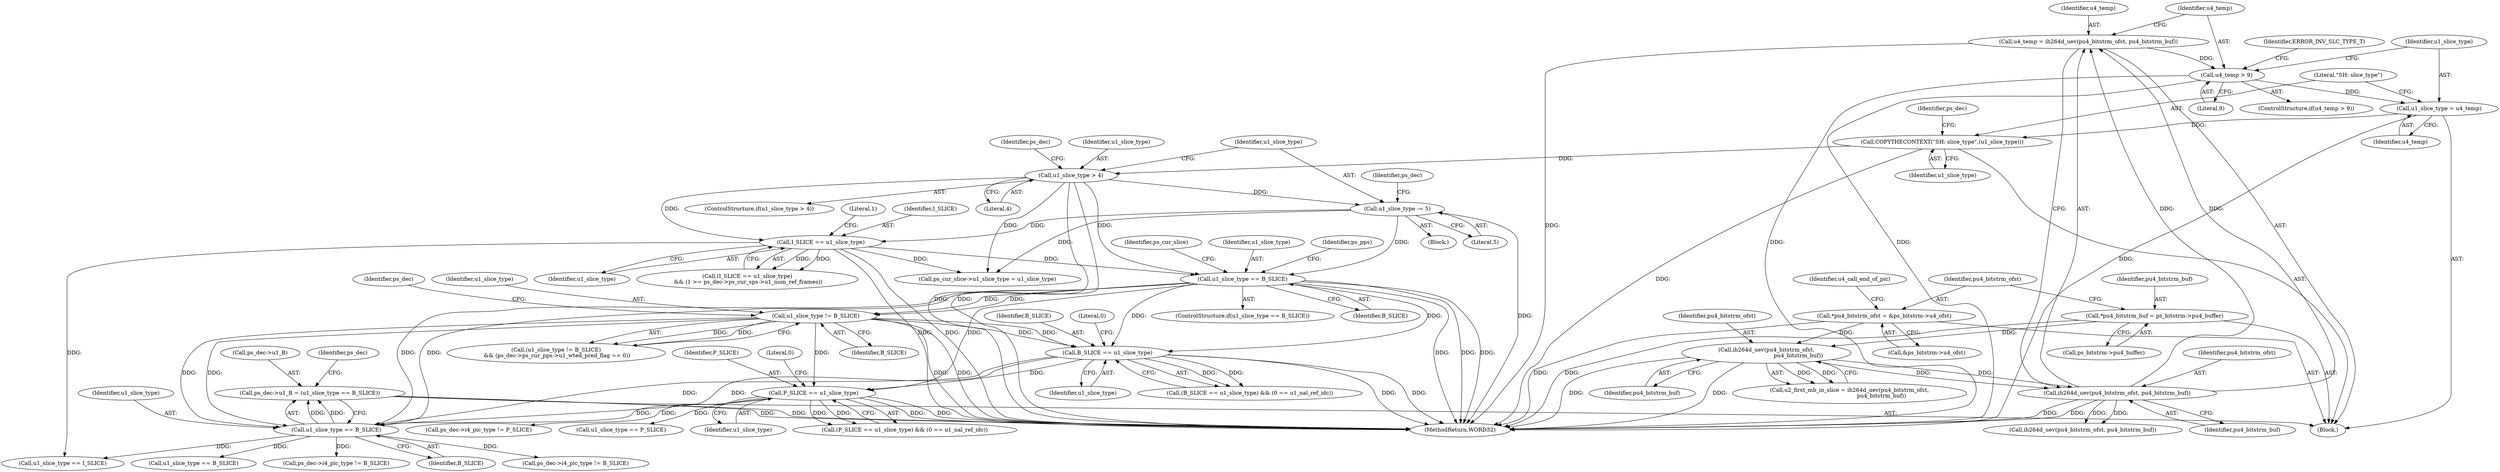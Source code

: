 digraph "0_Android_0b23c81c3dd9ec38f7e6806a3955fed1925541a0_2@pointer" {
"1002300" [label="(Call,ps_dec->u1_B = (u1_slice_type == B_SLICE))"];
"1002304" [label="(Call,u1_slice_type == B_SLICE)"];
"1001861" [label="(Call,P_SLICE == u1_slice_type)"];
"1001846" [label="(Call,B_SLICE == u1_slice_type)"];
"1001549" [label="(Call,u1_slice_type == B_SLICE)"];
"1000290" [label="(Call,u1_slice_type > 4)"];
"1000281" [label="(Call,COPYTHECONTEXT(\"SH: slice_type\",(u1_slice_type)))"];
"1000278" [label="(Call,u1_slice_type = u4_temp)"];
"1000273" [label="(Call,u4_temp > 9)"];
"1000267" [label="(Call,u4_temp = ih264d_uev(pu4_bitstrm_ofst, pu4_bitstrm_buf))"];
"1000269" [label="(Call,ih264d_uev(pu4_bitstrm_ofst, pu4_bitstrm_buf))"];
"1000229" [label="(Call,ih264d_uev(pu4_bitstrm_ofst,\n                                     pu4_bitstrm_buf))"];
"1000201" [label="(Call,*pu4_bitstrm_ofst = &ps_bitstrm->u4_ofst)"];
"1000195" [label="(Call,*pu4_bitstrm_buf = ps_bitstrm->pu4_buffer)"];
"1000294" [label="(Call,u1_slice_type -= 5)"];
"1000339" [label="(Call,I_SLICE == u1_slice_type)"];
"1001770" [label="(Call,u1_slice_type != B_SLICE)"];
"1002441" [label="(Call,ps_dec->i4_pic_type != P_SLICE)"];
"1001548" [label="(ControlStructure,if(u1_slice_type == B_SLICE))"];
"1002589" [label="(MethodReturn,WORD32)"];
"1002306" [label="(Identifier,B_SLICE)"];
"1000268" [label="(Identifier,u4_temp)"];
"1000343" [label="(Literal,1)"];
"1002300" [label="(Call,ps_dec->u1_B = (u1_slice_type == B_SLICE))"];
"1001555" [label="(Identifier,ps_cur_slice)"];
"1000274" [label="(Identifier,u4_temp)"];
"1000283" [label="(Identifier,u1_slice_type)"];
"1000277" [label="(Identifier,ERROR_INV_SLC_TYPE_T)"];
"1000279" [label="(Identifier,u1_slice_type)"];
"1000308" [label="(Identifier,ps_dec)"];
"1001862" [label="(Identifier,P_SLICE)"];
"1000267" [label="(Call,u4_temp = ih264d_uev(pu4_bitstrm_ofst, pu4_bitstrm_buf))"];
"1000410" [label="(Call,ih264d_uev(pu4_bitstrm_ofst, pu4_bitstrm_buf))"];
"1000291" [label="(Identifier,u1_slice_type)"];
"1002305" [label="(Identifier,u1_slice_type)"];
"1001845" [label="(Call,(B_SLICE == u1_slice_type) && (0 == u1_nal_ref_idc))"];
"1001549" [label="(Call,u1_slice_type == B_SLICE)"];
"1001847" [label="(Identifier,B_SLICE)"];
"1000278" [label="(Call,u1_slice_type = u4_temp)"];
"1002304" [label="(Call,u1_slice_type == B_SLICE)"];
"1000197" [label="(Call,ps_bitstrm->pu4_buffer)"];
"1000299" [label="(Identifier,ps_dec)"];
"1001861" [label="(Call,P_SLICE == u1_slice_type)"];
"1000340" [label="(Identifier,I_SLICE)"];
"1000295" [label="(Identifier,u1_slice_type)"];
"1000286" [label="(Identifier,ps_dec)"];
"1001771" [label="(Identifier,u1_slice_type)"];
"1002487" [label="(Call,u1_slice_type == B_SLICE)"];
"1000196" [label="(Identifier,pu4_bitstrm_buf)"];
"1000275" [label="(Literal,9)"];
"1000270" [label="(Identifier,pu4_bitstrm_ofst)"];
"1002436" [label="(Call,ps_dec->i4_pic_type != B_SLICE)"];
"1000293" [label="(Block,)"];
"1000230" [label="(Identifier,pu4_bitstrm_ofst)"];
"1001550" [label="(Identifier,u1_slice_type)"];
"1001776" [label="(Identifier,ps_dec)"];
"1001601" [label="(Identifier,ps_pps)"];
"1000281" [label="(Call,COPYTHECONTEXT(\"SH: slice_type\",(u1_slice_type)))"];
"1000272" [label="(ControlStructure,if(u4_temp > 9))"];
"1000227" [label="(Call,u2_first_mb_in_slice = ih264d_uev(pu4_bitstrm_ofst,\n                                     pu4_bitstrm_buf))"];
"1000269" [label="(Call,ih264d_uev(pu4_bitstrm_ofst, pu4_bitstrm_buf))"];
"1002453" [label="(Call,u1_slice_type == P_SLICE)"];
"1001865" [label="(Literal,0)"];
"1000282" [label="(Literal,\"SH: slice_type\")"];
"1000294" [label="(Call,u1_slice_type -= 5)"];
"1001772" [label="(Identifier,B_SLICE)"];
"1000339" [label="(Call,I_SLICE == u1_slice_type)"];
"1000231" [label="(Identifier,pu4_bitstrm_buf)"];
"1001551" [label="(Identifier,B_SLICE)"];
"1002309" [label="(Identifier,ps_dec)"];
"1000158" [label="(Block,)"];
"1001770" [label="(Call,u1_slice_type != B_SLICE)"];
"1000195" [label="(Call,*pu4_bitstrm_buf = ps_bitstrm->pu4_buffer)"];
"1000273" [label="(Call,u4_temp > 9)"];
"1000280" [label="(Identifier,u4_temp)"];
"1000289" [label="(ControlStructure,if(u1_slice_type > 4))"];
"1000218" [label="(Identifier,u4_call_end_of_pic)"];
"1000201" [label="(Call,*pu4_bitstrm_ofst = &ps_bitstrm->u4_ofst)"];
"1002475" [label="(Call,ps_dec->i4_pic_type != B_SLICE)"];
"1000271" [label="(Identifier,pu4_bitstrm_buf)"];
"1000203" [label="(Call,&ps_bitstrm->u4_ofst)"];
"1000341" [label="(Identifier,u1_slice_type)"];
"1001769" [label="(Call,(u1_slice_type != B_SLICE)\n && (ps_dec->ps_cur_pps->u1_wted_pred_flag == 0))"];
"1001848" [label="(Identifier,u1_slice_type)"];
"1001499" [label="(Call,ps_cur_slice->u1_slice_type = u1_slice_type)"];
"1000296" [label="(Literal,5)"];
"1000202" [label="(Identifier,pu4_bitstrm_ofst)"];
"1000292" [label="(Literal,4)"];
"1001863" [label="(Identifier,u1_slice_type)"];
"1002418" [label="(Call,u1_slice_type == I_SLICE)"];
"1000338" [label="(Call,(I_SLICE == u1_slice_type)\n && (1 >= ps_dec->ps_cur_sps->u1_num_ref_frames))"];
"1001850" [label="(Literal,0)"];
"1000229" [label="(Call,ih264d_uev(pu4_bitstrm_ofst,\n                                     pu4_bitstrm_buf))"];
"1002301" [label="(Call,ps_dec->u1_B)"];
"1001860" [label="(Call,(P_SLICE == u1_slice_type) && (0 == u1_nal_ref_idc))"];
"1001846" [label="(Call,B_SLICE == u1_slice_type)"];
"1000290" [label="(Call,u1_slice_type > 4)"];
"1002300" -> "1000158"  [label="AST: "];
"1002300" -> "1002304"  [label="CFG: "];
"1002301" -> "1002300"  [label="AST: "];
"1002304" -> "1002300"  [label="AST: "];
"1002309" -> "1002300"  [label="CFG: "];
"1002300" -> "1002589"  [label="DDG: "];
"1002300" -> "1002589"  [label="DDG: "];
"1002304" -> "1002300"  [label="DDG: "];
"1002304" -> "1002300"  [label="DDG: "];
"1002304" -> "1002306"  [label="CFG: "];
"1002305" -> "1002304"  [label="AST: "];
"1002306" -> "1002304"  [label="AST: "];
"1001861" -> "1002304"  [label="DDG: "];
"1001846" -> "1002304"  [label="DDG: "];
"1001846" -> "1002304"  [label="DDG: "];
"1001770" -> "1002304"  [label="DDG: "];
"1001770" -> "1002304"  [label="DDG: "];
"1001549" -> "1002304"  [label="DDG: "];
"1001549" -> "1002304"  [label="DDG: "];
"1002304" -> "1002418"  [label="DDG: "];
"1002304" -> "1002436"  [label="DDG: "];
"1002304" -> "1002475"  [label="DDG: "];
"1002304" -> "1002487"  [label="DDG: "];
"1001861" -> "1001860"  [label="AST: "];
"1001861" -> "1001863"  [label="CFG: "];
"1001862" -> "1001861"  [label="AST: "];
"1001863" -> "1001861"  [label="AST: "];
"1001865" -> "1001861"  [label="CFG: "];
"1001860" -> "1001861"  [label="CFG: "];
"1001861" -> "1002589"  [label="DDG: "];
"1001861" -> "1002589"  [label="DDG: "];
"1001861" -> "1001860"  [label="DDG: "];
"1001861" -> "1001860"  [label="DDG: "];
"1001846" -> "1001861"  [label="DDG: "];
"1001770" -> "1001861"  [label="DDG: "];
"1001549" -> "1001861"  [label="DDG: "];
"1001861" -> "1002441"  [label="DDG: "];
"1001861" -> "1002453"  [label="DDG: "];
"1001846" -> "1001845"  [label="AST: "];
"1001846" -> "1001848"  [label="CFG: "];
"1001847" -> "1001846"  [label="AST: "];
"1001848" -> "1001846"  [label="AST: "];
"1001850" -> "1001846"  [label="CFG: "];
"1001845" -> "1001846"  [label="CFG: "];
"1001846" -> "1002589"  [label="DDG: "];
"1001846" -> "1002589"  [label="DDG: "];
"1001846" -> "1001845"  [label="DDG: "];
"1001846" -> "1001845"  [label="DDG: "];
"1001549" -> "1001846"  [label="DDG: "];
"1001549" -> "1001846"  [label="DDG: "];
"1001770" -> "1001846"  [label="DDG: "];
"1001770" -> "1001846"  [label="DDG: "];
"1001549" -> "1001548"  [label="AST: "];
"1001549" -> "1001551"  [label="CFG: "];
"1001550" -> "1001549"  [label="AST: "];
"1001551" -> "1001549"  [label="AST: "];
"1001555" -> "1001549"  [label="CFG: "];
"1001601" -> "1001549"  [label="CFG: "];
"1001549" -> "1002589"  [label="DDG: "];
"1001549" -> "1002589"  [label="DDG: "];
"1001549" -> "1002589"  [label="DDG: "];
"1000290" -> "1001549"  [label="DDG: "];
"1000294" -> "1001549"  [label="DDG: "];
"1000339" -> "1001549"  [label="DDG: "];
"1001549" -> "1001770"  [label="DDG: "];
"1001549" -> "1001770"  [label="DDG: "];
"1000290" -> "1000289"  [label="AST: "];
"1000290" -> "1000292"  [label="CFG: "];
"1000291" -> "1000290"  [label="AST: "];
"1000292" -> "1000290"  [label="AST: "];
"1000295" -> "1000290"  [label="CFG: "];
"1000308" -> "1000290"  [label="CFG: "];
"1000290" -> "1002589"  [label="DDG: "];
"1000290" -> "1002589"  [label="DDG: "];
"1000281" -> "1000290"  [label="DDG: "];
"1000290" -> "1000294"  [label="DDG: "];
"1000290" -> "1000339"  [label="DDG: "];
"1000290" -> "1001499"  [label="DDG: "];
"1000281" -> "1000158"  [label="AST: "];
"1000281" -> "1000283"  [label="CFG: "];
"1000282" -> "1000281"  [label="AST: "];
"1000283" -> "1000281"  [label="AST: "];
"1000286" -> "1000281"  [label="CFG: "];
"1000281" -> "1002589"  [label="DDG: "];
"1000278" -> "1000281"  [label="DDG: "];
"1000278" -> "1000158"  [label="AST: "];
"1000278" -> "1000280"  [label="CFG: "];
"1000279" -> "1000278"  [label="AST: "];
"1000280" -> "1000278"  [label="AST: "];
"1000282" -> "1000278"  [label="CFG: "];
"1000278" -> "1002589"  [label="DDG: "];
"1000273" -> "1000278"  [label="DDG: "];
"1000273" -> "1000272"  [label="AST: "];
"1000273" -> "1000275"  [label="CFG: "];
"1000274" -> "1000273"  [label="AST: "];
"1000275" -> "1000273"  [label="AST: "];
"1000277" -> "1000273"  [label="CFG: "];
"1000279" -> "1000273"  [label="CFG: "];
"1000273" -> "1002589"  [label="DDG: "];
"1000273" -> "1002589"  [label="DDG: "];
"1000267" -> "1000273"  [label="DDG: "];
"1000267" -> "1000158"  [label="AST: "];
"1000267" -> "1000269"  [label="CFG: "];
"1000268" -> "1000267"  [label="AST: "];
"1000269" -> "1000267"  [label="AST: "];
"1000274" -> "1000267"  [label="CFG: "];
"1000267" -> "1002589"  [label="DDG: "];
"1000269" -> "1000267"  [label="DDG: "];
"1000269" -> "1000267"  [label="DDG: "];
"1000269" -> "1000271"  [label="CFG: "];
"1000270" -> "1000269"  [label="AST: "];
"1000271" -> "1000269"  [label="AST: "];
"1000269" -> "1002589"  [label="DDG: "];
"1000269" -> "1002589"  [label="DDG: "];
"1000229" -> "1000269"  [label="DDG: "];
"1000229" -> "1000269"  [label="DDG: "];
"1000269" -> "1000410"  [label="DDG: "];
"1000269" -> "1000410"  [label="DDG: "];
"1000229" -> "1000227"  [label="AST: "];
"1000229" -> "1000231"  [label="CFG: "];
"1000230" -> "1000229"  [label="AST: "];
"1000231" -> "1000229"  [label="AST: "];
"1000227" -> "1000229"  [label="CFG: "];
"1000229" -> "1002589"  [label="DDG: "];
"1000229" -> "1002589"  [label="DDG: "];
"1000229" -> "1000227"  [label="DDG: "];
"1000229" -> "1000227"  [label="DDG: "];
"1000201" -> "1000229"  [label="DDG: "];
"1000195" -> "1000229"  [label="DDG: "];
"1000201" -> "1000158"  [label="AST: "];
"1000201" -> "1000203"  [label="CFG: "];
"1000202" -> "1000201"  [label="AST: "];
"1000203" -> "1000201"  [label="AST: "];
"1000218" -> "1000201"  [label="CFG: "];
"1000201" -> "1002589"  [label="DDG: "];
"1000195" -> "1000158"  [label="AST: "];
"1000195" -> "1000197"  [label="CFG: "];
"1000196" -> "1000195"  [label="AST: "];
"1000197" -> "1000195"  [label="AST: "];
"1000202" -> "1000195"  [label="CFG: "];
"1000195" -> "1002589"  [label="DDG: "];
"1000294" -> "1000293"  [label="AST: "];
"1000294" -> "1000296"  [label="CFG: "];
"1000295" -> "1000294"  [label="AST: "];
"1000296" -> "1000294"  [label="AST: "];
"1000299" -> "1000294"  [label="CFG: "];
"1000294" -> "1002589"  [label="DDG: "];
"1000294" -> "1000339"  [label="DDG: "];
"1000294" -> "1001499"  [label="DDG: "];
"1000339" -> "1000338"  [label="AST: "];
"1000339" -> "1000341"  [label="CFG: "];
"1000340" -> "1000339"  [label="AST: "];
"1000341" -> "1000339"  [label="AST: "];
"1000343" -> "1000339"  [label="CFG: "];
"1000338" -> "1000339"  [label="CFG: "];
"1000339" -> "1002589"  [label="DDG: "];
"1000339" -> "1002589"  [label="DDG: "];
"1000339" -> "1000338"  [label="DDG: "];
"1000339" -> "1000338"  [label="DDG: "];
"1000339" -> "1001499"  [label="DDG: "];
"1000339" -> "1002418"  [label="DDG: "];
"1001770" -> "1001769"  [label="AST: "];
"1001770" -> "1001772"  [label="CFG: "];
"1001771" -> "1001770"  [label="AST: "];
"1001772" -> "1001770"  [label="AST: "];
"1001776" -> "1001770"  [label="CFG: "];
"1001769" -> "1001770"  [label="CFG: "];
"1001770" -> "1002589"  [label="DDG: "];
"1001770" -> "1002589"  [label="DDG: "];
"1001770" -> "1001769"  [label="DDG: "];
"1001770" -> "1001769"  [label="DDG: "];
}

